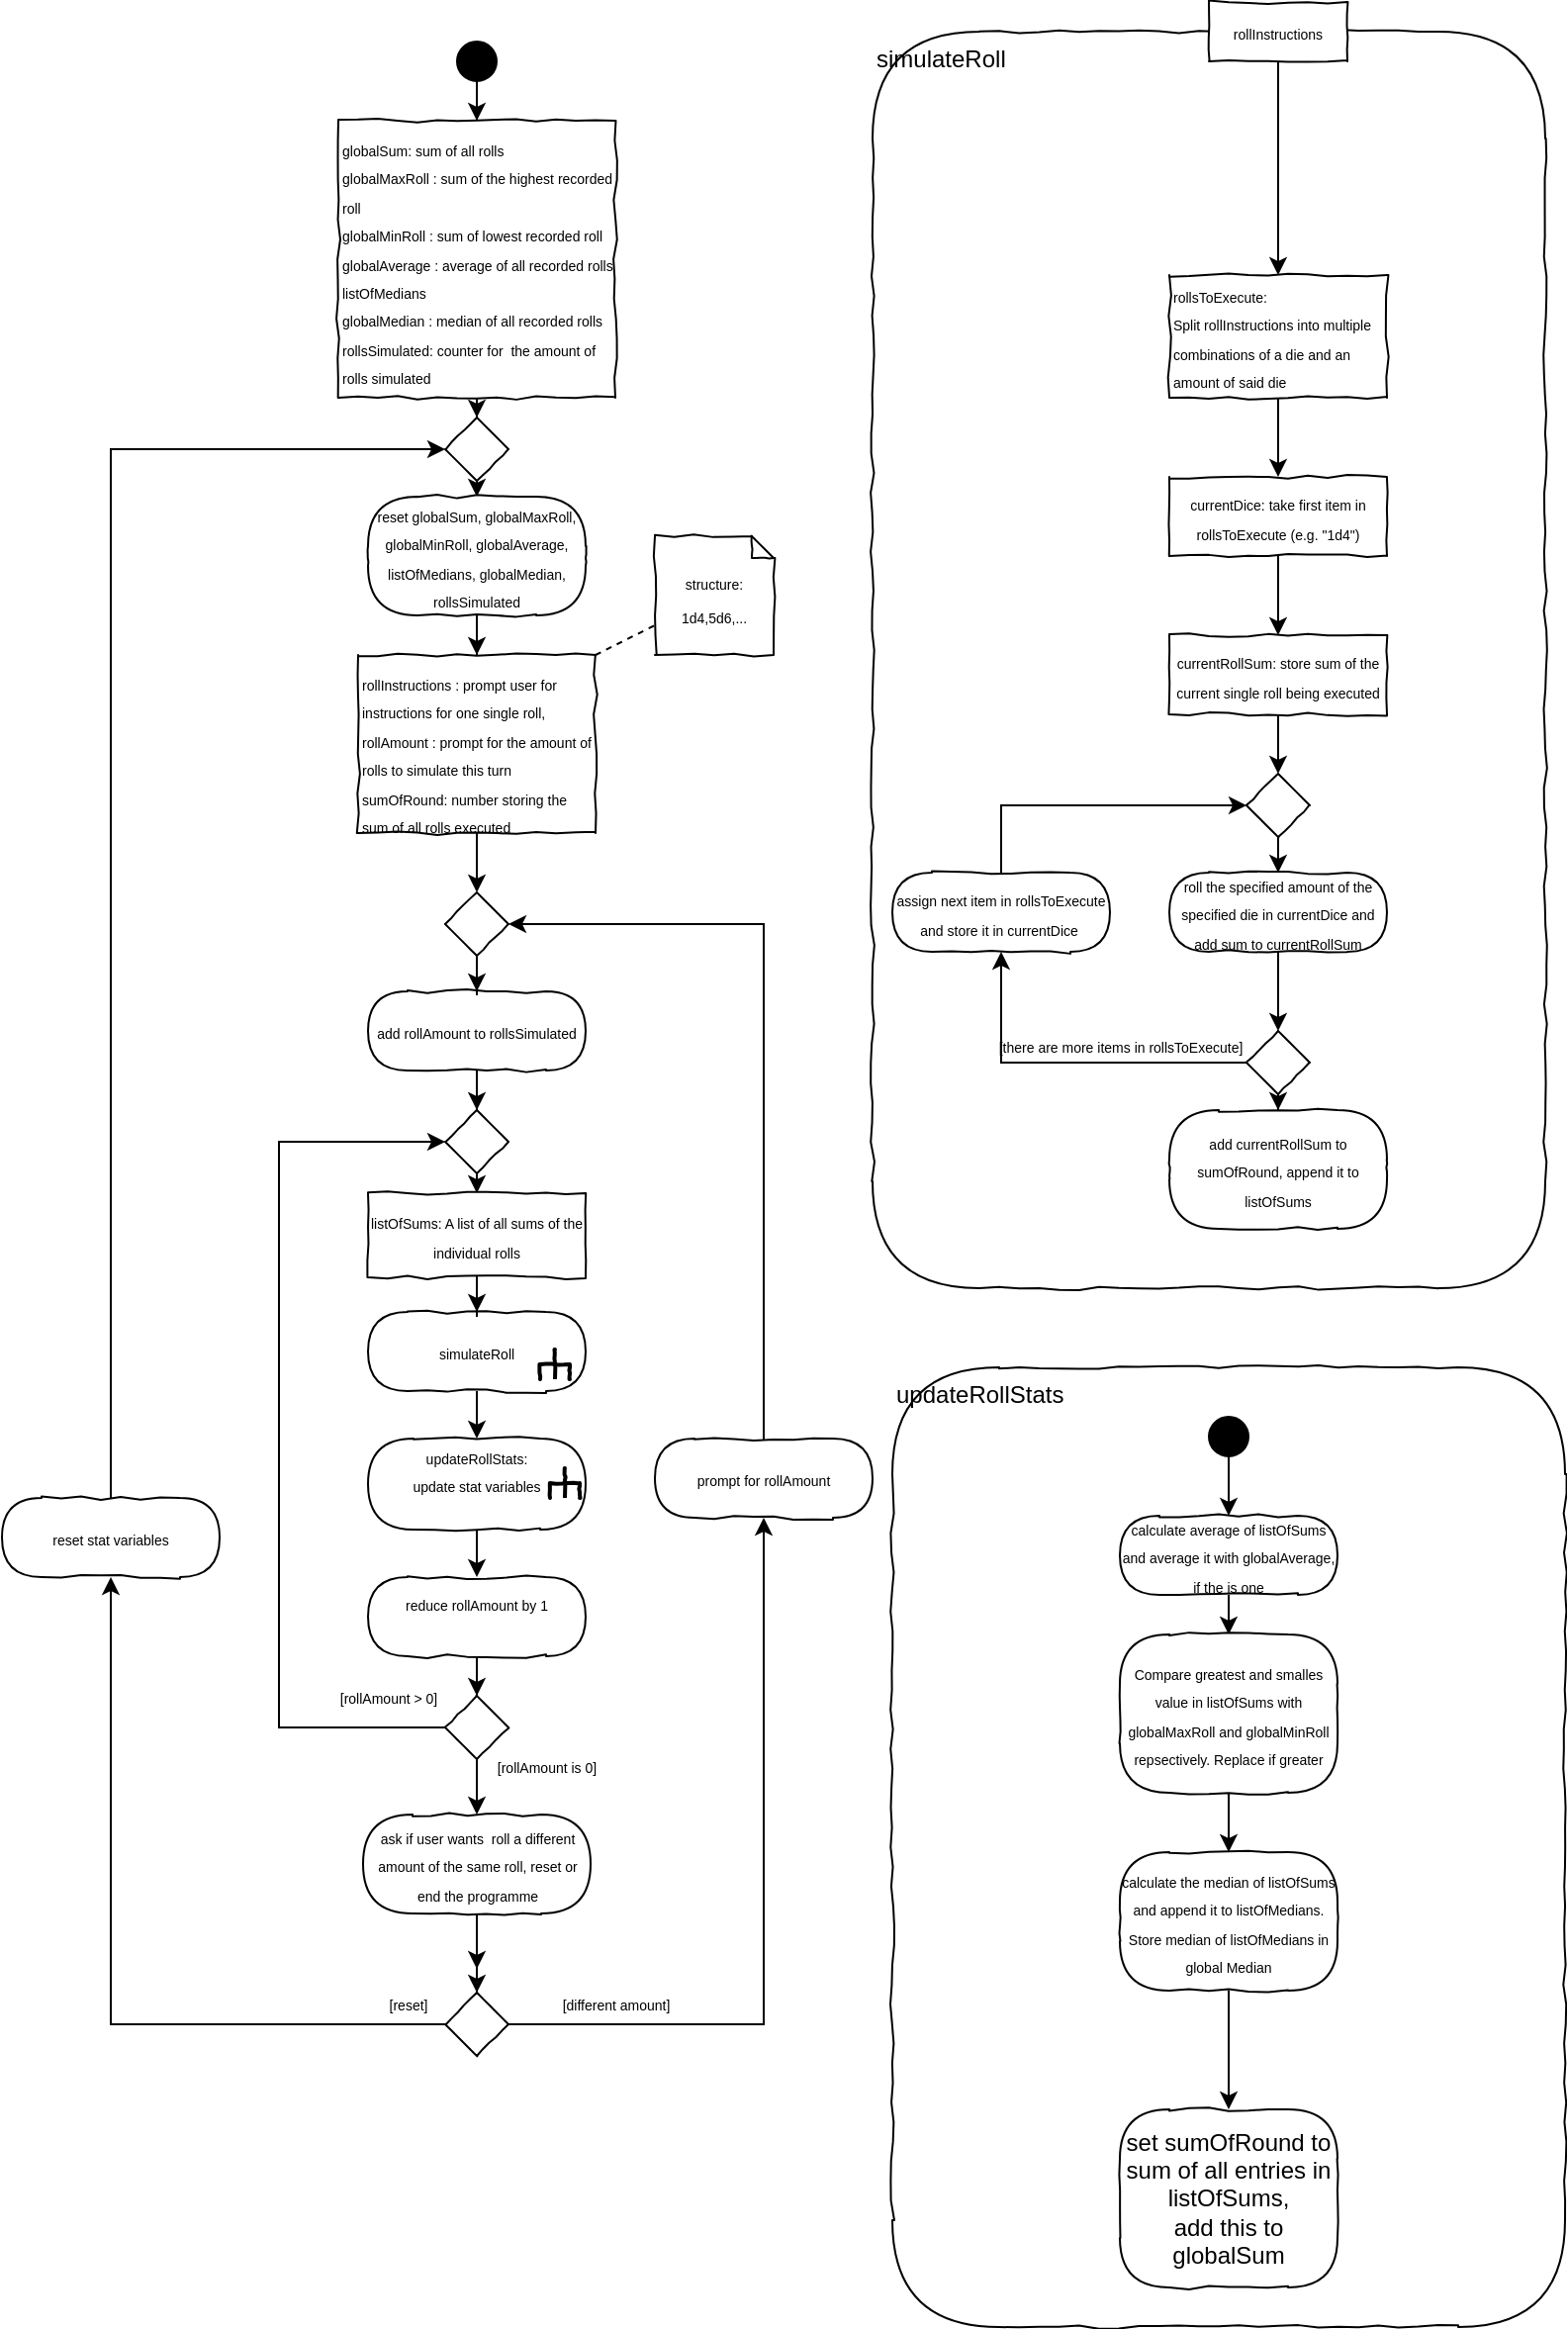 <mxfile version="27.1.6">
  <diagram name="Page-1" id="-ucLV4erCkXaLAz05EUp">
    <mxGraphModel dx="2696" dy="1402" grid="1" gridSize="10" guides="1" tooltips="1" connect="1" arrows="1" fold="1" page="1" pageScale="1" pageWidth="850" pageHeight="1100" math="0" shadow="0">
      <root>
        <mxCell id="0" />
        <mxCell id="1" parent="0" />
        <mxCell id="30Gt8NU1sLHXQ6zaEiJm-4" style="edgeStyle=orthogonalEdgeStyle;rounded=0;orthogonalLoop=1;jettySize=auto;html=1;exitX=0.5;exitY=1;exitDx=0;exitDy=0;" edge="1" parent="1" source="30Gt8NU1sLHXQ6zaEiJm-1" target="30Gt8NU1sLHXQ6zaEiJm-5">
          <mxGeometry relative="1" as="geometry">
            <mxPoint x="270" y="140" as="targetPoint" />
          </mxGeometry>
        </mxCell>
        <mxCell id="30Gt8NU1sLHXQ6zaEiJm-1" value="" style="ellipse;whiteSpace=wrap;html=1;rounded=0;shadow=0;comic=0;labelBackgroundColor=none;strokeColor=#000000;strokeWidth=1;fillColor=#000000;fontFamily=Verdana;fontSize=12;fontColor=#000000;align=center;comic=1" vertex="1" parent="1">
          <mxGeometry x="260" y="20" width="20" height="20" as="geometry" />
        </mxCell>
        <mxCell id="30Gt8NU1sLHXQ6zaEiJm-152" value="" style="edgeStyle=orthogonalEdgeStyle;rounded=0;orthogonalLoop=1;jettySize=auto;html=1;" edge="1" parent="1" source="30Gt8NU1sLHXQ6zaEiJm-5" target="30Gt8NU1sLHXQ6zaEiJm-51">
          <mxGeometry relative="1" as="geometry" />
        </mxCell>
        <mxCell id="30Gt8NU1sLHXQ6zaEiJm-5" value="&lt;div&gt;&lt;font style=&quot;font-size: 7px;&quot;&gt;globalSum: sum of all rolls&lt;/font&gt;&lt;/div&gt;&lt;div&gt;&lt;font style=&quot;font-size: 7px;&quot;&gt;globalMaxRoll : sum of the highest recorded roll&lt;/font&gt;&lt;/div&gt;&lt;div&gt;&lt;font style=&quot;font-size: 7px;&quot;&gt;globalMinRoll : sum of lowest recorded roll&lt;/font&gt;&lt;/div&gt;&lt;div&gt;&lt;font style=&quot;font-size: 7px;&quot;&gt;globalAverage : average of all recorded rolls&lt;/font&gt;&lt;/div&gt;&lt;div&gt;&lt;font style=&quot;font-size: 7px;&quot;&gt;listOfMedians&lt;/font&gt;&lt;/div&gt;&lt;div&gt;&lt;font style=&quot;font-size: 7px;&quot;&gt;globalMedian : median of all recorded rolls&lt;/font&gt;&lt;/div&gt;&lt;div&gt;&lt;font style=&quot;font-size: 7px;&quot;&gt;rollsSimulated: counter for&amp;nbsp; the amount of rolls simulated&lt;/font&gt;&lt;/div&gt;&lt;div&gt;&lt;font style=&quot;font-size: 7px;&quot;&gt;&lt;br&gt;&lt;/font&gt;&lt;/div&gt;" style="rounded=0;whiteSpace=wrap;html=1;shadow=0;glass=0;comic=1;strokeColor=#000000;labelPosition=center;verticalLabelPosition=middle;align=left;verticalAlign=top;absoluteArcSize=1;arcSize=50;" vertex="1" parent="1">
          <mxGeometry x="200" y="60" width="140" height="140" as="geometry" />
        </mxCell>
        <mxCell id="30Gt8NU1sLHXQ6zaEiJm-161" style="edgeStyle=orthogonalEdgeStyle;rounded=0;orthogonalLoop=1;jettySize=auto;html=1;entryX=0.5;entryY=0;entryDx=0;entryDy=0;" edge="1" parent="1" source="30Gt8NU1sLHXQ6zaEiJm-6" target="30Gt8NU1sLHXQ6zaEiJm-160">
          <mxGeometry relative="1" as="geometry" />
        </mxCell>
        <mxCell id="30Gt8NU1sLHXQ6zaEiJm-6" value="&lt;div&gt;&lt;font style=&quot;font-size: 7px;&quot;&gt;rollInstructions : prompt user for instructions for one single roll,&lt;/font&gt;&lt;/div&gt;&lt;div&gt;&lt;font style=&quot;font-size: 7px;&quot;&gt;rollAmount : prompt for the amount of rolls to simulate this turn&lt;/font&gt;&lt;/div&gt;&lt;div&gt;&lt;font style=&quot;font-size: 7px;&quot;&gt;sumOfRound: number storing the sum of all rolls executed&lt;/font&gt;&lt;/div&gt;" style="whiteSpace=wrap;html=1;align=left;verticalAlign=top;strokeColor=#000000;rounded=0;shadow=0;glass=0;comic=1;absoluteArcSize=1;arcSize=50;" vertex="1" parent="1">
          <mxGeometry x="210" y="330" width="120" height="90" as="geometry" />
        </mxCell>
        <mxCell id="30Gt8NU1sLHXQ6zaEiJm-13" value="&lt;div&gt;&lt;font style=&quot;font-size: 7px;&quot;&gt;structure:&lt;/font&gt;&lt;/div&gt;&lt;div&gt;&lt;font style=&quot;font-size: 7px;&quot;&gt;1d4,5d6,...&lt;/font&gt;&lt;/div&gt;" style="shape=note;strokeWidth=1;fontSize=14;size=11;whiteSpace=wrap;html=1;rounded=0;shadow=0;comic=1;fillColor=#FFFFFF;" vertex="1" parent="1">
          <mxGeometry x="360" y="270" width="60" height="60" as="geometry" />
        </mxCell>
        <mxCell id="30Gt8NU1sLHXQ6zaEiJm-14" value="" style="endArrow=none;dashed=1;html=1;rounded=0;" edge="1" target="30Gt8NU1sLHXQ6zaEiJm-13" parent="1">
          <mxGeometry width="50" height="50" relative="1" as="geometry">
            <mxPoint x="330" y="330" as="sourcePoint" />
            <mxPoint x="220" y="350" as="targetPoint" />
          </mxGeometry>
        </mxCell>
        <mxCell id="30Gt8NU1sLHXQ6zaEiJm-119" value="" style="edgeStyle=orthogonalEdgeStyle;rounded=0;orthogonalLoop=1;jettySize=auto;html=1;" edge="1" parent="1" source="30Gt8NU1sLHXQ6zaEiJm-15" target="30Gt8NU1sLHXQ6zaEiJm-117">
          <mxGeometry relative="1" as="geometry" />
        </mxCell>
        <mxCell id="30Gt8NU1sLHXQ6zaEiJm-15" value="" style="rhombus;whiteSpace=wrap;html=1;rounded=0;shadow=0;glass=0;comic=1;strokeColor=#000000;align=left;" vertex="1" parent="1">
          <mxGeometry x="254" y="560" width="32" height="32" as="geometry" />
        </mxCell>
        <mxCell id="30Gt8NU1sLHXQ6zaEiJm-17" value="&lt;font style=&quot;font-size: 7px;&quot;&gt;[rollAmount is 0]&lt;/font&gt;" style="text;html=1;align=center;verticalAlign=middle;resizable=0;points=[];autosize=1;strokeColor=none;fillColor=none;" vertex="1" parent="1">
          <mxGeometry x="270" y="876" width="70" height="30" as="geometry" />
        </mxCell>
        <mxCell id="30Gt8NU1sLHXQ6zaEiJm-21" value="" style="edgeStyle=orthogonalEdgeStyle;rounded=0;orthogonalLoop=1;jettySize=auto;html=1;" edge="1" parent="1" source="30Gt8NU1sLHXQ6zaEiJm-19" target="30Gt8NU1sLHXQ6zaEiJm-20">
          <mxGeometry relative="1" as="geometry" />
        </mxCell>
        <mxCell id="30Gt8NU1sLHXQ6zaEiJm-19" value="&lt;font style=&quot;font-size: 7px;&quot;&gt;simulateRoll&lt;/font&gt;" style="rounded=1;whiteSpace=wrap;html=1;absoluteArcSize=1;arcSize=50;strokeWidth=1;shadow=0;comic=1;" vertex="1" parent="1">
          <mxGeometry x="215.0" y="662" width="110" height="40" as="geometry" />
        </mxCell>
        <mxCell id="30Gt8NU1sLHXQ6zaEiJm-22" style="edgeStyle=orthogonalEdgeStyle;rounded=0;orthogonalLoop=1;jettySize=auto;html=1;entryX=0;entryY=0.5;entryDx=0;entryDy=0;exitX=0;exitY=0.5;exitDx=0;exitDy=0;" edge="1" parent="1" source="30Gt8NU1sLHXQ6zaEiJm-24" target="30Gt8NU1sLHXQ6zaEiJm-15">
          <mxGeometry relative="1" as="geometry">
            <mxPoint x="254" y="582" as="targetPoint" />
            <mxPoint x="246" y="794" as="sourcePoint" />
            <Array as="points">
              <mxPoint x="170" y="872" />
              <mxPoint x="170" y="576" />
            </Array>
          </mxGeometry>
        </mxCell>
        <mxCell id="30Gt8NU1sLHXQ6zaEiJm-45" style="edgeStyle=orthogonalEdgeStyle;rounded=0;orthogonalLoop=1;jettySize=auto;html=1;entryX=0.5;entryY=0;entryDx=0;entryDy=0;" edge="1" parent="1" source="30Gt8NU1sLHXQ6zaEiJm-20" target="30Gt8NU1sLHXQ6zaEiJm-44">
          <mxGeometry relative="1" as="geometry" />
        </mxCell>
        <mxCell id="30Gt8NU1sLHXQ6zaEiJm-20" value="&lt;div&gt;&lt;font style=&quot;font-size: 7px;&quot;&gt;updateRollStats:&lt;/font&gt;&lt;/div&gt;&lt;div&gt;&lt;font style=&quot;font-size: 7px;&quot;&gt;update stat variables&lt;/font&gt;&lt;/div&gt;&lt;div&gt;&lt;br&gt;&lt;/div&gt;" style="rounded=1;whiteSpace=wrap;html=1;absoluteArcSize=1;arcSize=50;strokeWidth=1;shadow=0;comic=1;" vertex="1" parent="1">
          <mxGeometry x="215" y="726" width="110" height="46" as="geometry" />
        </mxCell>
        <mxCell id="30Gt8NU1sLHXQ6zaEiJm-23" value="&lt;font style=&quot;font-size: 7px;&quot;&gt;[rollAmount &amp;gt; 0]&lt;/font&gt;" style="text;html=1;align=center;verticalAlign=middle;resizable=0;points=[];autosize=1;strokeColor=none;fillColor=none;" vertex="1" parent="1">
          <mxGeometry x="190" y="841" width="70" height="30" as="geometry" />
        </mxCell>
        <mxCell id="30Gt8NU1sLHXQ6zaEiJm-31" style="edgeStyle=orthogonalEdgeStyle;rounded=0;orthogonalLoop=1;jettySize=auto;html=1;exitX=0.5;exitY=1;exitDx=0;exitDy=0;entryX=0.5;entryY=0;entryDx=0;entryDy=0;" edge="1" parent="1" source="30Gt8NU1sLHXQ6zaEiJm-24" target="30Gt8NU1sLHXQ6zaEiJm-30">
          <mxGeometry relative="1" as="geometry" />
        </mxCell>
        <mxCell id="30Gt8NU1sLHXQ6zaEiJm-24" value="" style="rhombus;whiteSpace=wrap;html=1;rounded=0;shadow=0;glass=0;comic=1;strokeColor=#000000;align=left;" vertex="1" parent="1">
          <mxGeometry x="254" y="856" width="32" height="32" as="geometry" />
        </mxCell>
        <mxCell id="30Gt8NU1sLHXQ6zaEiJm-26" value="" style="group;rotation=90;" vertex="1" connectable="0" parent="1">
          <mxGeometry x="300" y="676" width="20" height="20" as="geometry" />
        </mxCell>
        <mxCell id="30Gt8NU1sLHXQ6zaEiJm-27" value="" style="strokeWidth=2;html=1;shape=mxgraph.flowchart.annotation_2;align=left;rounded=1;comic=1;rotation=90;" vertex="1" parent="30Gt8NU1sLHXQ6zaEiJm-26">
          <mxGeometry x="2" y="5" width="15" height="15" as="geometry" />
        </mxCell>
        <mxCell id="30Gt8NU1sLHXQ6zaEiJm-28" value="" style="endArrow=none;html=1;entryX=0.508;entryY=0.487;entryPerimeter=0;exitX=1;exitY=0.5;exitPerimeter=0;strokeWidth=2;rounded=0;" edge="1" parent="30Gt8NU1sLHXQ6zaEiJm-26" source="30Gt8NU1sLHXQ6zaEiJm-27" target="30Gt8NU1sLHXQ6zaEiJm-27">
          <mxGeometry width="50" height="50" relative="1" as="geometry">
            <mxPoint x="-46.667" as="sourcePoint" />
            <mxPoint x="-13.333" y="50" as="targetPoint" />
          </mxGeometry>
        </mxCell>
        <mxCell id="30Gt8NU1sLHXQ6zaEiJm-33" style="edgeStyle=orthogonalEdgeStyle;rounded=0;orthogonalLoop=1;jettySize=auto;html=1;entryX=0.5;entryY=0;entryDx=0;entryDy=0;" edge="1" parent="1" source="30Gt8NU1sLHXQ6zaEiJm-30" target="30Gt8NU1sLHXQ6zaEiJm-32">
          <mxGeometry relative="1" as="geometry" />
        </mxCell>
        <mxCell id="30Gt8NU1sLHXQ6zaEiJm-30" value="&lt;font style=&quot;font-size: 7px;&quot;&gt;ask if user wants&amp;nbsp; roll a different amount of the same roll, reset or end the programme&lt;/font&gt;" style="rounded=1;whiteSpace=wrap;html=1;absoluteArcSize=1;arcSize=50;strokeWidth=1;shadow=0;comic=1;" vertex="1" parent="1">
          <mxGeometry x="212.5" y="916" width="115" height="50" as="geometry" />
        </mxCell>
        <mxCell id="30Gt8NU1sLHXQ6zaEiJm-40" style="edgeStyle=orthogonalEdgeStyle;rounded=0;orthogonalLoop=1;jettySize=auto;html=1;entryX=0.5;entryY=1;entryDx=0;entryDy=0;exitX=1;exitY=0.5;exitDx=0;exitDy=0;" edge="1" parent="1" source="30Gt8NU1sLHXQ6zaEiJm-32" target="30Gt8NU1sLHXQ6zaEiJm-38">
          <mxGeometry relative="1" as="geometry">
            <mxPoint x="415" y="796" as="targetPoint" />
          </mxGeometry>
        </mxCell>
        <mxCell id="30Gt8NU1sLHXQ6zaEiJm-42" style="edgeStyle=orthogonalEdgeStyle;rounded=0;orthogonalLoop=1;jettySize=auto;html=1;exitX=0;exitY=0.5;exitDx=0;exitDy=0;entryX=0.5;entryY=1;entryDx=0;entryDy=0;" edge="1" parent="1" source="30Gt8NU1sLHXQ6zaEiJm-32" target="30Gt8NU1sLHXQ6zaEiJm-43">
          <mxGeometry relative="1" as="geometry">
            <mxPoint x="2.274e-13" y="796.0" as="targetPoint" />
            <Array as="points">
              <mxPoint x="85" y="1022" />
            </Array>
          </mxGeometry>
        </mxCell>
        <mxCell id="30Gt8NU1sLHXQ6zaEiJm-56" style="edgeStyle=orthogonalEdgeStyle;rounded=0;orthogonalLoop=1;jettySize=auto;html=1;" edge="1" parent="1" source="30Gt8NU1sLHXQ6zaEiJm-32">
          <mxGeometry relative="1" as="geometry">
            <mxPoint x="270.0" y="994" as="targetPoint" />
          </mxGeometry>
        </mxCell>
        <mxCell id="30Gt8NU1sLHXQ6zaEiJm-32" value="" style="rhombus;whiteSpace=wrap;html=1;rounded=0;shadow=0;glass=0;comic=1;strokeColor=#000000;align=left;" vertex="1" parent="1">
          <mxGeometry x="254" y="1006" width="32" height="32" as="geometry" />
        </mxCell>
        <mxCell id="30Gt8NU1sLHXQ6zaEiJm-41" style="edgeStyle=orthogonalEdgeStyle;rounded=0;orthogonalLoop=1;jettySize=auto;html=1;entryX=1;entryY=0.5;entryDx=0;entryDy=0;exitX=0.5;exitY=0;exitDx=0;exitDy=0;" edge="1" parent="1" target="30Gt8NU1sLHXQ6zaEiJm-160">
          <mxGeometry relative="1" as="geometry">
            <mxPoint x="415" y="756" as="sourcePoint" />
            <Array as="points">
              <mxPoint x="415" y="466" />
            </Array>
          </mxGeometry>
        </mxCell>
        <mxCell id="30Gt8NU1sLHXQ6zaEiJm-38" value="&lt;font style=&quot;font-size: 7px;&quot;&gt;prompt for rollAmount&lt;/font&gt;" style="rounded=1;whiteSpace=wrap;html=1;absoluteArcSize=1;arcSize=50;strokeWidth=1;shadow=0;comic=1;" vertex="1" parent="1">
          <mxGeometry x="360" y="726" width="110" height="40" as="geometry" />
        </mxCell>
        <mxCell id="30Gt8NU1sLHXQ6zaEiJm-55" style="edgeStyle=orthogonalEdgeStyle;rounded=0;orthogonalLoop=1;jettySize=auto;html=1;entryX=0;entryY=0.5;entryDx=0;entryDy=0;" edge="1" parent="1" source="30Gt8NU1sLHXQ6zaEiJm-43" target="30Gt8NU1sLHXQ6zaEiJm-51">
          <mxGeometry relative="1" as="geometry">
            <Array as="points">
              <mxPoint x="85" y="226" />
            </Array>
          </mxGeometry>
        </mxCell>
        <mxCell id="30Gt8NU1sLHXQ6zaEiJm-43" value="&lt;font style=&quot;font-size: 7px;&quot;&gt;reset stat variables&lt;/font&gt;" style="rounded=1;whiteSpace=wrap;html=1;absoluteArcSize=1;arcSize=50;strokeWidth=1;shadow=0;comic=1;" vertex="1" parent="1">
          <mxGeometry x="30" y="756" width="110" height="40" as="geometry" />
        </mxCell>
        <mxCell id="30Gt8NU1sLHXQ6zaEiJm-47" style="edgeStyle=orthogonalEdgeStyle;rounded=0;orthogonalLoop=1;jettySize=auto;html=1;entryX=0.5;entryY=0;entryDx=0;entryDy=0;" edge="1" parent="1" source="30Gt8NU1sLHXQ6zaEiJm-44" target="30Gt8NU1sLHXQ6zaEiJm-24">
          <mxGeometry relative="1" as="geometry" />
        </mxCell>
        <mxCell id="30Gt8NU1sLHXQ6zaEiJm-44" value="&lt;div&gt;&lt;div&gt;&lt;font style=&quot;font-size: 7px;&quot;&gt;reduce rollAmount by 1&lt;/font&gt;&lt;/div&gt;&lt;br&gt;&lt;/div&gt;" style="rounded=1;whiteSpace=wrap;html=1;absoluteArcSize=1;arcSize=50;strokeWidth=1;shadow=0;comic=1;" vertex="1" parent="1">
          <mxGeometry x="215" y="796" width="110" height="40" as="geometry" />
        </mxCell>
        <mxCell id="30Gt8NU1sLHXQ6zaEiJm-48" value="" style="group;rotation=90;" vertex="1" connectable="0" parent="1">
          <mxGeometry x="305" y="736" width="20" height="20" as="geometry" />
        </mxCell>
        <mxCell id="30Gt8NU1sLHXQ6zaEiJm-49" value="" style="strokeWidth=2;html=1;shape=mxgraph.flowchart.annotation_2;align=left;rounded=1;comic=1;rotation=90;" vertex="1" parent="30Gt8NU1sLHXQ6zaEiJm-48">
          <mxGeometry x="2" y="5" width="15" height="15" as="geometry" />
        </mxCell>
        <mxCell id="30Gt8NU1sLHXQ6zaEiJm-50" value="" style="endArrow=none;html=1;entryX=0.508;entryY=0.487;entryPerimeter=0;exitX=1;exitY=0.5;exitPerimeter=0;strokeWidth=2;rounded=0;" edge="1" parent="30Gt8NU1sLHXQ6zaEiJm-48" source="30Gt8NU1sLHXQ6zaEiJm-49" target="30Gt8NU1sLHXQ6zaEiJm-49">
          <mxGeometry width="50" height="50" relative="1" as="geometry">
            <mxPoint x="-46.667" as="sourcePoint" />
            <mxPoint x="-13.333" y="50" as="targetPoint" />
          </mxGeometry>
        </mxCell>
        <mxCell id="30Gt8NU1sLHXQ6zaEiJm-154" value="" style="edgeStyle=orthogonalEdgeStyle;rounded=0;orthogonalLoop=1;jettySize=auto;html=1;" edge="1" parent="1" source="30Gt8NU1sLHXQ6zaEiJm-51" target="30Gt8NU1sLHXQ6zaEiJm-153">
          <mxGeometry relative="1" as="geometry" />
        </mxCell>
        <mxCell id="30Gt8NU1sLHXQ6zaEiJm-51" value="" style="rhombus;whiteSpace=wrap;html=1;rounded=0;shadow=0;glass=0;comic=1;strokeColor=#000000;align=left;" vertex="1" parent="1">
          <mxGeometry x="254" y="210" width="32" height="32" as="geometry" />
        </mxCell>
        <mxCell id="30Gt8NU1sLHXQ6zaEiJm-57" value="&lt;font style=&quot;font-size: 7px;&quot;&gt;[different amount]&lt;/font&gt;" style="text;html=1;align=center;verticalAlign=middle;resizable=0;points=[];autosize=1;strokeColor=none;fillColor=none;" vertex="1" parent="1">
          <mxGeometry x="300" y="996" width="80" height="30" as="geometry" />
        </mxCell>
        <mxCell id="30Gt8NU1sLHXQ6zaEiJm-58" value="&lt;font style=&quot;font-size: 7px;&quot;&gt;[reset]&lt;/font&gt;" style="text;html=1;align=center;verticalAlign=middle;resizable=0;points=[];autosize=1;strokeColor=none;fillColor=none;" vertex="1" parent="1">
          <mxGeometry x="215" y="996" width="40" height="30" as="geometry" />
        </mxCell>
        <mxCell id="30Gt8NU1sLHXQ6zaEiJm-60" value="simulateRoll" style="rounded=1;whiteSpace=wrap;html=1;shadow=0;glass=0;comic=1;strokeColor=#000000;labelPosition=center;verticalLabelPosition=middle;align=left;verticalAlign=top;absoluteArcSize=1;arcSize=108;movable=1;resizable=1;rotatable=1;deletable=1;editable=1;locked=0;connectable=1;" vertex="1" parent="1">
          <mxGeometry x="470" y="15" width="340" height="635" as="geometry" />
        </mxCell>
        <mxCell id="30Gt8NU1sLHXQ6zaEiJm-116" value="" style="edgeStyle=orthogonalEdgeStyle;rounded=0;orthogonalLoop=1;jettySize=auto;html=1;" edge="1" parent="1" source="30Gt8NU1sLHXQ6zaEiJm-62" target="30Gt8NU1sLHXQ6zaEiJm-67">
          <mxGeometry relative="1" as="geometry" />
        </mxCell>
        <mxCell id="30Gt8NU1sLHXQ6zaEiJm-62" value="&lt;font style=&quot;font-size: 7px;&quot;&gt;rollInstructions&lt;/font&gt;" style="rounded=0;whiteSpace=wrap;html=1;comic=1;" vertex="1" parent="1">
          <mxGeometry x="640" width="70" height="30" as="geometry" />
        </mxCell>
        <mxCell id="30Gt8NU1sLHXQ6zaEiJm-67" value="&lt;div align=&quot;left&quot;&gt;&lt;font style=&quot;font-size: 7px;&quot;&gt;rollsToExecute:&lt;/font&gt;&lt;/div&gt;&lt;div align=&quot;left&quot;&gt;&lt;font style=&quot;font-size: 7px;&quot;&gt;Split rollInstructions into multiple combinations of a die and an amount of said die&lt;/font&gt;&lt;/div&gt;" style="rounded=0;whiteSpace=wrap;html=1;comic=1;align=left;" vertex="1" parent="1">
          <mxGeometry x="620" y="138" width="110" height="62" as="geometry" />
        </mxCell>
        <mxCell id="30Gt8NU1sLHXQ6zaEiJm-82" style="edgeStyle=orthogonalEdgeStyle;rounded=0;orthogonalLoop=1;jettySize=auto;html=1;" edge="1" parent="1" source="30Gt8NU1sLHXQ6zaEiJm-70" target="30Gt8NU1sLHXQ6zaEiJm-83">
          <mxGeometry relative="1" as="geometry">
            <mxPoint x="675" y="310" as="targetPoint" />
          </mxGeometry>
        </mxCell>
        <mxCell id="30Gt8NU1sLHXQ6zaEiJm-70" value="&lt;div&gt;&lt;font style=&quot;font-size: 7px;&quot;&gt;currentDice: take first item in rollsToExecute (e.g. &quot;1d4&quot;)&lt;/font&gt;&lt;/div&gt;" style="rounded=0;whiteSpace=wrap;html=1;comic=1;" vertex="1" parent="1">
          <mxGeometry x="620" y="240" width="110" height="40" as="geometry" />
        </mxCell>
        <mxCell id="30Gt8NU1sLHXQ6zaEiJm-107" style="edgeStyle=orthogonalEdgeStyle;rounded=0;orthogonalLoop=1;jettySize=auto;html=1;entryX=0.5;entryY=0;entryDx=0;entryDy=0;exitX=0.5;exitY=1;exitDx=0;exitDy=0;" edge="1" parent="1" source="30Gt8NU1sLHXQ6zaEiJm-67" target="30Gt8NU1sLHXQ6zaEiJm-70">
          <mxGeometry relative="1" as="geometry">
            <mxPoint x="675" y="228" as="sourcePoint" />
          </mxGeometry>
        </mxCell>
        <mxCell id="30Gt8NU1sLHXQ6zaEiJm-77" style="edgeStyle=orthogonalEdgeStyle;rounded=0;orthogonalLoop=1;jettySize=auto;html=1;" edge="1" parent="1" source="30Gt8NU1sLHXQ6zaEiJm-74" target="30Gt8NU1sLHXQ6zaEiJm-78">
          <mxGeometry relative="1" as="geometry">
            <mxPoint x="675" y="320" as="targetPoint" />
          </mxGeometry>
        </mxCell>
        <mxCell id="30Gt8NU1sLHXQ6zaEiJm-74" value="" style="rhombus;whiteSpace=wrap;html=1;rounded=0;shadow=0;glass=0;comic=1;strokeColor=#000000;align=left;" vertex="1" parent="1">
          <mxGeometry x="659" y="390" width="32" height="32" as="geometry" />
        </mxCell>
        <mxCell id="30Gt8NU1sLHXQ6zaEiJm-89" value="" style="edgeStyle=orthogonalEdgeStyle;rounded=0;orthogonalLoop=1;jettySize=auto;html=1;entryX=0.5;entryY=0;entryDx=0;entryDy=0;" edge="1" parent="1" source="30Gt8NU1sLHXQ6zaEiJm-78" target="30Gt8NU1sLHXQ6zaEiJm-90">
          <mxGeometry relative="1" as="geometry">
            <mxPoint x="675" y="510" as="targetPoint" />
          </mxGeometry>
        </mxCell>
        <mxCell id="30Gt8NU1sLHXQ6zaEiJm-78" value="&lt;font style=&quot;font-size: 7px;&quot;&gt;roll the specified amount of the specified die in currentDice and add sum to currentRollSum&lt;/font&gt;" style="rounded=1;whiteSpace=wrap;html=1;absoluteArcSize=1;arcSize=50;strokeWidth=1;shadow=0;comic=1;" vertex="1" parent="1">
          <mxGeometry x="620" y="440" width="110" height="40" as="geometry" />
        </mxCell>
        <mxCell id="30Gt8NU1sLHXQ6zaEiJm-84" style="edgeStyle=orthogonalEdgeStyle;rounded=0;orthogonalLoop=1;jettySize=auto;html=1;entryX=0.5;entryY=0;entryDx=0;entryDy=0;" edge="1" parent="1" source="30Gt8NU1sLHXQ6zaEiJm-83" target="30Gt8NU1sLHXQ6zaEiJm-74">
          <mxGeometry relative="1" as="geometry" />
        </mxCell>
        <mxCell id="30Gt8NU1sLHXQ6zaEiJm-83" value="&lt;font style=&quot;font-size: 7px;&quot;&gt;currentRollSum: store sum of the current single roll being executed&lt;/font&gt;" style="rounded=0;whiteSpace=wrap;html=1;comic=1;" vertex="1" parent="1">
          <mxGeometry x="620" y="320" width="110" height="40" as="geometry" />
        </mxCell>
        <mxCell id="30Gt8NU1sLHXQ6zaEiJm-93" style="edgeStyle=orthogonalEdgeStyle;rounded=0;orthogonalLoop=1;jettySize=auto;html=1;entryX=0;entryY=0.5;entryDx=0;entryDy=0;exitX=0.5;exitY=0;exitDx=0;exitDy=0;" edge="1" parent="1" source="30Gt8NU1sLHXQ6zaEiJm-87" target="30Gt8NU1sLHXQ6zaEiJm-74">
          <mxGeometry relative="1" as="geometry" />
        </mxCell>
        <mxCell id="30Gt8NU1sLHXQ6zaEiJm-87" value="&lt;font style=&quot;font-size: 7px;&quot;&gt;assign next item in rollsToExecute and store it in currentDice&amp;nbsp;&lt;/font&gt;" style="rounded=1;whiteSpace=wrap;html=1;absoluteArcSize=1;arcSize=50;strokeWidth=1;shadow=0;comic=1;" vertex="1" parent="1">
          <mxGeometry x="480" y="440" width="110" height="40" as="geometry" />
        </mxCell>
        <mxCell id="30Gt8NU1sLHXQ6zaEiJm-91" style="edgeStyle=orthogonalEdgeStyle;rounded=0;orthogonalLoop=1;jettySize=auto;html=1;exitX=0;exitY=0.5;exitDx=0;exitDy=0;entryX=0.5;entryY=1;entryDx=0;entryDy=0;" edge="1" parent="1" source="30Gt8NU1sLHXQ6zaEiJm-90" target="30Gt8NU1sLHXQ6zaEiJm-87">
          <mxGeometry relative="1" as="geometry">
            <Array as="points">
              <mxPoint x="535" y="536" />
            </Array>
          </mxGeometry>
        </mxCell>
        <mxCell id="30Gt8NU1sLHXQ6zaEiJm-99" style="edgeStyle=orthogonalEdgeStyle;rounded=0;orthogonalLoop=1;jettySize=auto;html=1;" edge="1" parent="1" source="30Gt8NU1sLHXQ6zaEiJm-90" target="30Gt8NU1sLHXQ6zaEiJm-98">
          <mxGeometry relative="1" as="geometry" />
        </mxCell>
        <mxCell id="30Gt8NU1sLHXQ6zaEiJm-90" value="" style="rhombus;whiteSpace=wrap;html=1;rounded=0;shadow=0;glass=0;comic=1;strokeColor=#000000;align=left;" vertex="1" parent="1">
          <mxGeometry x="659" y="520" width="32" height="32" as="geometry" />
        </mxCell>
        <mxCell id="30Gt8NU1sLHXQ6zaEiJm-92" value="&lt;font style=&quot;font-size: 7px;&quot;&gt;[there are more items in rollsToExecute]&lt;/font&gt;" style="text;html=1;align=center;verticalAlign=middle;resizable=0;points=[];autosize=1;strokeColor=none;fillColor=none;" vertex="1" parent="1">
          <mxGeometry x="520" y="512" width="150" height="30" as="geometry" />
        </mxCell>
        <mxCell id="30Gt8NU1sLHXQ6zaEiJm-98" value="&lt;font style=&quot;font-size: 7px;&quot;&gt;add currentRollSum to sumOfRound, append it to listOfSums&lt;/font&gt;" style="rounded=1;whiteSpace=wrap;html=1;absoluteArcSize=1;arcSize=50;strokeWidth=1;shadow=0;comic=1;" vertex="1" parent="1">
          <mxGeometry x="620" y="560" width="110" height="60" as="geometry" />
        </mxCell>
        <mxCell id="30Gt8NU1sLHXQ6zaEiJm-111" value="updateRollStats" style="rounded=1;whiteSpace=wrap;html=1;shadow=0;glass=0;comic=1;strokeColor=#000000;labelPosition=center;verticalLabelPosition=middle;align=left;verticalAlign=top;absoluteArcSize=1;arcSize=108;movable=1;resizable=1;rotatable=1;deletable=1;editable=1;locked=0;connectable=1;" vertex="1" parent="1">
          <mxGeometry x="480" y="690" width="340" height="485" as="geometry" />
        </mxCell>
        <mxCell id="30Gt8NU1sLHXQ6zaEiJm-121" style="edgeStyle=orthogonalEdgeStyle;rounded=0;orthogonalLoop=1;jettySize=auto;html=1;" edge="1" parent="1" source="30Gt8NU1sLHXQ6zaEiJm-117" target="30Gt8NU1sLHXQ6zaEiJm-19">
          <mxGeometry relative="1" as="geometry" />
        </mxCell>
        <mxCell id="30Gt8NU1sLHXQ6zaEiJm-117" value="&lt;br&gt;&lt;div&gt;&lt;font style=&quot;font-size: 7px;&quot;&gt;listOfSums: A list of all sums of the individual rolls&lt;/font&gt;&lt;/div&gt;&lt;div&gt;&lt;font style=&quot;font-size: 7px;&quot;&gt;&lt;br&gt;&lt;/font&gt;&lt;/div&gt;" style="rounded=0;whiteSpace=wrap;html=1;comic=1;" vertex="1" parent="1">
          <mxGeometry x="215" y="602" width="110" height="42.5" as="geometry" />
        </mxCell>
        <mxCell id="30Gt8NU1sLHXQ6zaEiJm-126" value="" style="edgeStyle=orthogonalEdgeStyle;rounded=0;orthogonalLoop=1;jettySize=auto;html=1;entryX=0.5;entryY=0;entryDx=0;entryDy=0;" edge="1" parent="1" source="30Gt8NU1sLHXQ6zaEiJm-122" target="30Gt8NU1sLHXQ6zaEiJm-143">
          <mxGeometry relative="1" as="geometry">
            <mxPoint x="650.0" y="755" as="targetPoint" />
          </mxGeometry>
        </mxCell>
        <mxCell id="30Gt8NU1sLHXQ6zaEiJm-122" value="" style="ellipse;whiteSpace=wrap;html=1;rounded=0;shadow=0;comic=0;labelBackgroundColor=none;strokeColor=#000000;strokeWidth=1;fillColor=#000000;fontFamily=Verdana;fontSize=12;fontColor=#000000;align=center;comic=1" vertex="1" parent="1">
          <mxGeometry x="640" y="715" width="20" height="20" as="geometry" />
        </mxCell>
        <mxCell id="30Gt8NU1sLHXQ6zaEiJm-145" style="edgeStyle=orthogonalEdgeStyle;rounded=0;orthogonalLoop=1;jettySize=auto;html=1;entryX=0.5;entryY=0;entryDx=0;entryDy=0;" edge="1" parent="1" source="30Gt8NU1sLHXQ6zaEiJm-143" target="30Gt8NU1sLHXQ6zaEiJm-144">
          <mxGeometry relative="1" as="geometry" />
        </mxCell>
        <mxCell id="30Gt8NU1sLHXQ6zaEiJm-143" value="&lt;font style=&quot;font-size: 7px;&quot;&gt;calculate average of listOfSums and average it with globalAverage, if the is one&lt;/font&gt;" style="rounded=1;whiteSpace=wrap;html=1;absoluteArcSize=1;arcSize=50;strokeWidth=1;shadow=0;comic=1;" vertex="1" parent="1">
          <mxGeometry x="595" y="765" width="110" height="40" as="geometry" />
        </mxCell>
        <mxCell id="30Gt8NU1sLHXQ6zaEiJm-147" value="" style="edgeStyle=orthogonalEdgeStyle;rounded=0;orthogonalLoop=1;jettySize=auto;html=1;" edge="1" parent="1" source="30Gt8NU1sLHXQ6zaEiJm-144" target="30Gt8NU1sLHXQ6zaEiJm-146">
          <mxGeometry relative="1" as="geometry" />
        </mxCell>
        <mxCell id="30Gt8NU1sLHXQ6zaEiJm-144" value="&lt;font style=&quot;font-size: 7px;&quot;&gt;Compare greatest and smalles value in listOfSums with globalMaxRoll and globalMinRoll repsectively. Replace if greater&lt;/font&gt;" style="rounded=1;whiteSpace=wrap;html=1;absoluteArcSize=1;arcSize=50;strokeWidth=1;shadow=0;comic=1;" vertex="1" parent="1">
          <mxGeometry x="595" y="825" width="110" height="80" as="geometry" />
        </mxCell>
        <mxCell id="30Gt8NU1sLHXQ6zaEiJm-150" value="" style="edgeStyle=orthogonalEdgeStyle;rounded=0;orthogonalLoop=1;jettySize=auto;html=1;" edge="1" parent="1" source="30Gt8NU1sLHXQ6zaEiJm-146" target="30Gt8NU1sLHXQ6zaEiJm-149">
          <mxGeometry relative="1" as="geometry" />
        </mxCell>
        <mxCell id="30Gt8NU1sLHXQ6zaEiJm-146" value="&lt;div&gt;&lt;font style=&quot;font-size: 7px;&quot;&gt;calculate the median of listOfSums and append it to listOfMedians.&lt;/font&gt;&lt;/div&gt;&lt;div&gt;&lt;font style=&quot;font-size: 7px;&quot;&gt;Store median of listOfMedians in global Median&lt;/font&gt;&lt;/div&gt;" style="rounded=1;whiteSpace=wrap;html=1;absoluteArcSize=1;arcSize=50;strokeWidth=1;shadow=0;comic=1;" vertex="1" parent="1">
          <mxGeometry x="595" y="935" width="110" height="70" as="geometry" />
        </mxCell>
        <mxCell id="30Gt8NU1sLHXQ6zaEiJm-149" value="&lt;div&gt;set sumOfRound to sum of all entries in listOfSums,&lt;/div&gt;&lt;div&gt;add this to globalSum&lt;/div&gt;" style="rounded=1;whiteSpace=wrap;html=1;absoluteArcSize=1;arcSize=50;strokeWidth=1;shadow=0;comic=1;" vertex="1" parent="1">
          <mxGeometry x="595" y="1065" width="110" height="90" as="geometry" />
        </mxCell>
        <mxCell id="30Gt8NU1sLHXQ6zaEiJm-155" value="" style="edgeStyle=orthogonalEdgeStyle;rounded=0;orthogonalLoop=1;jettySize=auto;html=1;entryX=0.5;entryY=0;entryDx=0;entryDy=0;" edge="1" parent="1" source="30Gt8NU1sLHXQ6zaEiJm-153" target="30Gt8NU1sLHXQ6zaEiJm-6">
          <mxGeometry relative="1" as="geometry" />
        </mxCell>
        <mxCell id="30Gt8NU1sLHXQ6zaEiJm-153" value="&lt;font style=&quot;font-size: 7px;&quot;&gt;reset globalSum, globalMaxRoll, globalMinRoll, globalAverage, listOfMedians, globalMedian, rollsSimulated&lt;/font&gt;" style="rounded=1;whiteSpace=wrap;html=1;absoluteArcSize=1;arcSize=50;strokeWidth=1;shadow=0;comic=1;" vertex="1" parent="1">
          <mxGeometry x="215" y="250" width="110" height="60" as="geometry" />
        </mxCell>
        <mxCell id="30Gt8NU1sLHXQ6zaEiJm-159" style="edgeStyle=orthogonalEdgeStyle;rounded=0;orthogonalLoop=1;jettySize=auto;html=1;entryX=0.5;entryY=0;entryDx=0;entryDy=0;" edge="1" parent="1" source="30Gt8NU1sLHXQ6zaEiJm-156" target="30Gt8NU1sLHXQ6zaEiJm-15">
          <mxGeometry relative="1" as="geometry" />
        </mxCell>
        <mxCell id="30Gt8NU1sLHXQ6zaEiJm-156" value="&lt;font style=&quot;font-size: 7px;&quot;&gt;add rollAmount to rollsSimulated&lt;/font&gt;" style="rounded=1;whiteSpace=wrap;html=1;absoluteArcSize=1;arcSize=50;strokeWidth=1;shadow=0;comic=1;" vertex="1" parent="1">
          <mxGeometry x="215" y="500" width="110" height="40" as="geometry" />
        </mxCell>
        <mxCell id="30Gt8NU1sLHXQ6zaEiJm-162" value="" style="edgeStyle=orthogonalEdgeStyle;rounded=0;orthogonalLoop=1;jettySize=auto;html=1;" edge="1" parent="1" source="30Gt8NU1sLHXQ6zaEiJm-160" target="30Gt8NU1sLHXQ6zaEiJm-156">
          <mxGeometry relative="1" as="geometry" />
        </mxCell>
        <mxCell id="30Gt8NU1sLHXQ6zaEiJm-160" value="" style="rhombus;whiteSpace=wrap;html=1;rounded=0;shadow=0;glass=0;comic=1;strokeColor=#000000;align=left;" vertex="1" parent="1">
          <mxGeometry x="254" y="450" width="32" height="32" as="geometry" />
        </mxCell>
      </root>
    </mxGraphModel>
  </diagram>
</mxfile>
